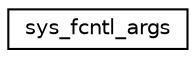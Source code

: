 digraph "Graphical Class Hierarchy"
{
 // LATEX_PDF_SIZE
  edge [fontname="Helvetica",fontsize="10",labelfontname="Helvetica",labelfontsize="10"];
  node [fontname="Helvetica",fontsize="10",shape=record];
  rankdir="LR";
  Node0 [label="sys_fcntl_args",height=0.2,width=0.4,color="black", fillcolor="white", style="filled",URL="$structsys__fcntl__args.html",tooltip=" "];
}
